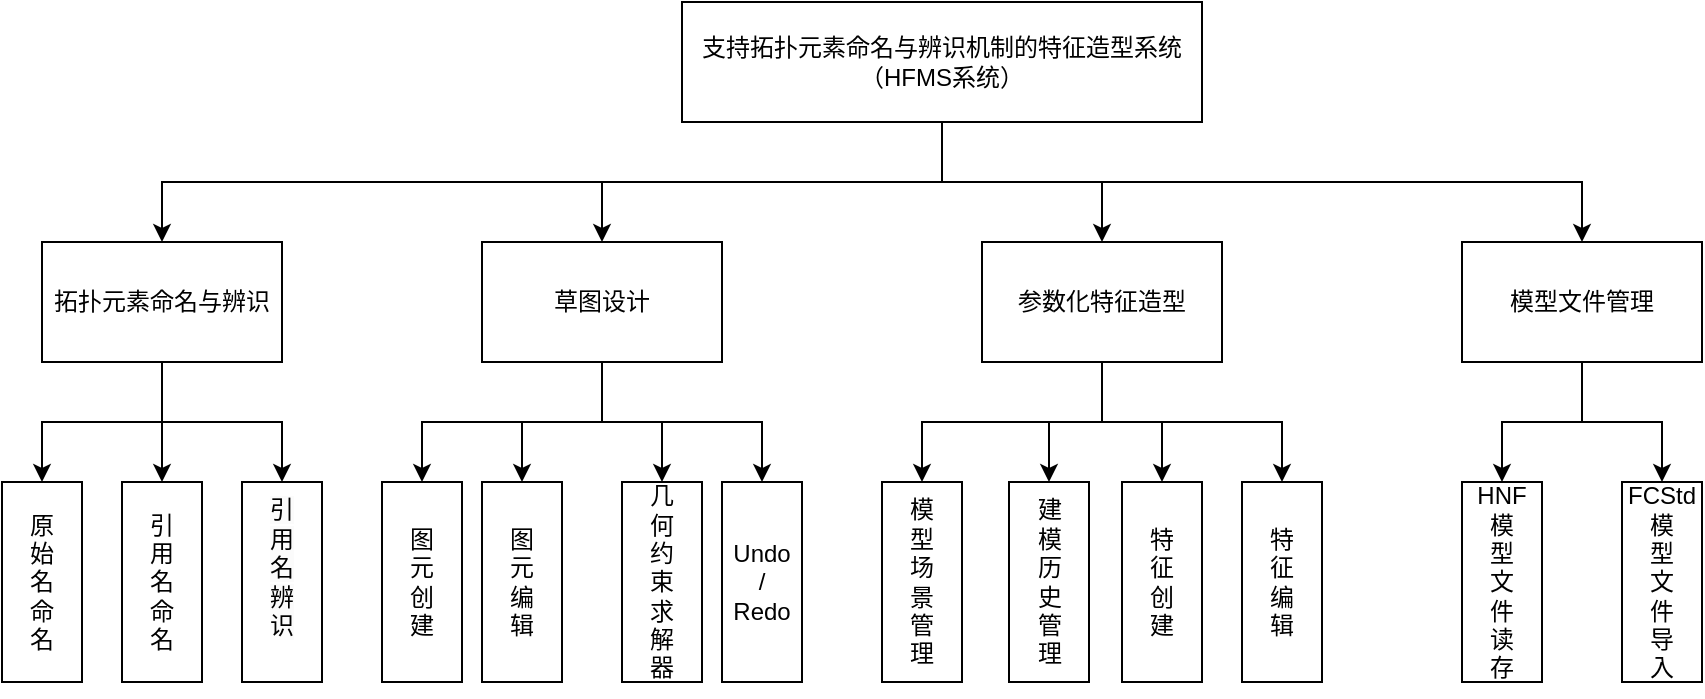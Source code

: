 <mxfile version="22.0.6" type="github">
  <diagram name="第 1 页" id="enDqaQSZ2miNoZcMamID">
    <mxGraphModel dx="2117" dy="580" grid="1" gridSize="10" guides="1" tooltips="1" connect="1" arrows="1" fold="1" page="1" pageScale="1" pageWidth="827" pageHeight="1169" math="0" shadow="0">
      <root>
        <mxCell id="0" />
        <mxCell id="1" parent="0" />
        <mxCell id="aORzCCbAc_7LxRYpqcXi-55" style="edgeStyle=orthogonalEdgeStyle;rounded=0;orthogonalLoop=1;jettySize=auto;html=1;" edge="1" parent="1" source="aORzCCbAc_7LxRYpqcXi-1" target="aORzCCbAc_7LxRYpqcXi-6">
          <mxGeometry relative="1" as="geometry" />
        </mxCell>
        <mxCell id="aORzCCbAc_7LxRYpqcXi-56" style="edgeStyle=orthogonalEdgeStyle;rounded=0;orthogonalLoop=1;jettySize=auto;html=1;" edge="1" parent="1" source="aORzCCbAc_7LxRYpqcXi-1" target="aORzCCbAc_7LxRYpqcXi-11">
          <mxGeometry relative="1" as="geometry" />
        </mxCell>
        <mxCell id="aORzCCbAc_7LxRYpqcXi-57" style="edgeStyle=orthogonalEdgeStyle;rounded=0;orthogonalLoop=1;jettySize=auto;html=1;" edge="1" parent="1" source="aORzCCbAc_7LxRYpqcXi-1" target="aORzCCbAc_7LxRYpqcXi-12">
          <mxGeometry relative="1" as="geometry">
            <Array as="points">
              <mxPoint x="340" y="210" />
              <mxPoint x="660" y="210" />
            </Array>
          </mxGeometry>
        </mxCell>
        <mxCell id="aORzCCbAc_7LxRYpqcXi-58" style="edgeStyle=orthogonalEdgeStyle;rounded=0;orthogonalLoop=1;jettySize=auto;html=1;entryX=0.5;entryY=0;entryDx=0;entryDy=0;" edge="1" parent="1" source="aORzCCbAc_7LxRYpqcXi-1" target="aORzCCbAc_7LxRYpqcXi-2">
          <mxGeometry relative="1" as="geometry">
            <Array as="points">
              <mxPoint x="340" y="210" />
              <mxPoint x="-50" y="210" />
            </Array>
          </mxGeometry>
        </mxCell>
        <mxCell id="aORzCCbAc_7LxRYpqcXi-1" value="&lt;p class=&quot;MsoNormal&quot;&gt;支持拓扑元素命名与辨识机制的特征造型系统（HFMS系统）&lt;/p&gt;" style="rounded=0;whiteSpace=wrap;html=1;" vertex="1" parent="1">
          <mxGeometry x="210" y="120" width="260" height="60" as="geometry" />
        </mxCell>
        <mxCell id="aORzCCbAc_7LxRYpqcXi-59" style="edgeStyle=orthogonalEdgeStyle;rounded=0;orthogonalLoop=1;jettySize=auto;html=1;entryX=0.5;entryY=0;entryDx=0;entryDy=0;" edge="1" parent="1" source="aORzCCbAc_7LxRYpqcXi-2" target="aORzCCbAc_7LxRYpqcXi-30">
          <mxGeometry relative="1" as="geometry" />
        </mxCell>
        <mxCell id="aORzCCbAc_7LxRYpqcXi-60" style="edgeStyle=orthogonalEdgeStyle;rounded=0;orthogonalLoop=1;jettySize=auto;html=1;entryX=0.5;entryY=0;entryDx=0;entryDy=0;" edge="1" parent="1" source="aORzCCbAc_7LxRYpqcXi-2" target="aORzCCbAc_7LxRYpqcXi-19">
          <mxGeometry relative="1" as="geometry" />
        </mxCell>
        <mxCell id="aORzCCbAc_7LxRYpqcXi-62" style="edgeStyle=orthogonalEdgeStyle;rounded=0;orthogonalLoop=1;jettySize=auto;html=1;entryX=0.5;entryY=0;entryDx=0;entryDy=0;" edge="1" parent="1" source="aORzCCbAc_7LxRYpqcXi-2" target="aORzCCbAc_7LxRYpqcXi-29">
          <mxGeometry relative="1" as="geometry">
            <Array as="points">
              <mxPoint x="-50" y="330" />
              <mxPoint x="-110" y="330" />
            </Array>
          </mxGeometry>
        </mxCell>
        <mxCell id="aORzCCbAc_7LxRYpqcXi-2" value="拓扑元素命名与辨识" style="rounded=0;whiteSpace=wrap;html=1;" vertex="1" parent="1">
          <mxGeometry x="-110" y="240" width="120" height="60" as="geometry" />
        </mxCell>
        <mxCell id="aORzCCbAc_7LxRYpqcXi-63" style="edgeStyle=orthogonalEdgeStyle;rounded=0;orthogonalLoop=1;jettySize=auto;html=1;" edge="1" parent="1" source="aORzCCbAc_7LxRYpqcXi-6" target="aORzCCbAc_7LxRYpqcXi-31">
          <mxGeometry relative="1" as="geometry" />
        </mxCell>
        <mxCell id="aORzCCbAc_7LxRYpqcXi-64" style="edgeStyle=orthogonalEdgeStyle;rounded=0;orthogonalLoop=1;jettySize=auto;html=1;" edge="1" parent="1" source="aORzCCbAc_7LxRYpqcXi-6" target="aORzCCbAc_7LxRYpqcXi-33">
          <mxGeometry relative="1" as="geometry" />
        </mxCell>
        <mxCell id="aORzCCbAc_7LxRYpqcXi-65" style="edgeStyle=orthogonalEdgeStyle;rounded=0;orthogonalLoop=1;jettySize=auto;html=1;" edge="1" parent="1" source="aORzCCbAc_7LxRYpqcXi-6" target="aORzCCbAc_7LxRYpqcXi-34">
          <mxGeometry relative="1" as="geometry" />
        </mxCell>
        <mxCell id="aORzCCbAc_7LxRYpqcXi-72" style="edgeStyle=orthogonalEdgeStyle;rounded=0;orthogonalLoop=1;jettySize=auto;html=1;" edge="1" parent="1" source="aORzCCbAc_7LxRYpqcXi-6" target="aORzCCbAc_7LxRYpqcXi-32">
          <mxGeometry relative="1" as="geometry">
            <Array as="points">
              <mxPoint x="170" y="330" />
              <mxPoint x="80" y="330" />
            </Array>
          </mxGeometry>
        </mxCell>
        <mxCell id="aORzCCbAc_7LxRYpqcXi-6" value="草图设计" style="rounded=0;whiteSpace=wrap;html=1;" vertex="1" parent="1">
          <mxGeometry x="110" y="240" width="120" height="60" as="geometry" />
        </mxCell>
        <mxCell id="aORzCCbAc_7LxRYpqcXi-66" style="edgeStyle=orthogonalEdgeStyle;rounded=0;orthogonalLoop=1;jettySize=auto;html=1;entryX=0.5;entryY=0;entryDx=0;entryDy=0;" edge="1" parent="1" source="aORzCCbAc_7LxRYpqcXi-11" target="aORzCCbAc_7LxRYpqcXi-27">
          <mxGeometry relative="1" as="geometry" />
        </mxCell>
        <mxCell id="aORzCCbAc_7LxRYpqcXi-67" style="edgeStyle=orthogonalEdgeStyle;rounded=0;orthogonalLoop=1;jettySize=auto;html=1;entryX=0.5;entryY=0;entryDx=0;entryDy=0;" edge="1" parent="1" source="aORzCCbAc_7LxRYpqcXi-11" target="aORzCCbAc_7LxRYpqcXi-25">
          <mxGeometry relative="1" as="geometry" />
        </mxCell>
        <mxCell id="aORzCCbAc_7LxRYpqcXi-68" style="edgeStyle=orthogonalEdgeStyle;rounded=0;orthogonalLoop=1;jettySize=auto;html=1;" edge="1" parent="1" source="aORzCCbAc_7LxRYpqcXi-11" target="aORzCCbAc_7LxRYpqcXi-24">
          <mxGeometry relative="1" as="geometry">
            <Array as="points">
              <mxPoint x="420" y="330" />
              <mxPoint x="330" y="330" />
            </Array>
          </mxGeometry>
        </mxCell>
        <mxCell id="aORzCCbAc_7LxRYpqcXi-69" style="edgeStyle=orthogonalEdgeStyle;rounded=0;orthogonalLoop=1;jettySize=auto;html=1;" edge="1" parent="1" source="aORzCCbAc_7LxRYpqcXi-11" target="aORzCCbAc_7LxRYpqcXi-26">
          <mxGeometry relative="1" as="geometry">
            <Array as="points">
              <mxPoint x="420" y="330" />
              <mxPoint x="510" y="330" />
            </Array>
          </mxGeometry>
        </mxCell>
        <mxCell id="aORzCCbAc_7LxRYpqcXi-11" value="参数化特征造型" style="rounded=0;whiteSpace=wrap;html=1;" vertex="1" parent="1">
          <mxGeometry x="360" y="240" width="120" height="60" as="geometry" />
        </mxCell>
        <mxCell id="aORzCCbAc_7LxRYpqcXi-70" style="edgeStyle=orthogonalEdgeStyle;rounded=0;orthogonalLoop=1;jettySize=auto;html=1;" edge="1" parent="1" source="aORzCCbAc_7LxRYpqcXi-12" target="aORzCCbAc_7LxRYpqcXi-21">
          <mxGeometry relative="1" as="geometry" />
        </mxCell>
        <mxCell id="aORzCCbAc_7LxRYpqcXi-71" style="edgeStyle=orthogonalEdgeStyle;rounded=0;orthogonalLoop=1;jettySize=auto;html=1;entryX=0.5;entryY=0;entryDx=0;entryDy=0;" edge="1" parent="1" source="aORzCCbAc_7LxRYpqcXi-12" target="aORzCCbAc_7LxRYpqcXi-22">
          <mxGeometry relative="1" as="geometry" />
        </mxCell>
        <mxCell id="aORzCCbAc_7LxRYpqcXi-12" value="模型文件管理" style="rounded=0;whiteSpace=wrap;html=1;" vertex="1" parent="1">
          <mxGeometry x="600" y="240" width="120" height="60" as="geometry" />
        </mxCell>
        <mxCell id="aORzCCbAc_7LxRYpqcXi-19" value="&#xa;&lt;span style=&quot;color: rgb(0, 0, 0); font-family: Helvetica; font-size: 12px; font-style: normal; font-variant-ligatures: normal; font-variant-caps: normal; font-weight: 400; letter-spacing: normal; orphans: 2; text-align: center; text-indent: 0px; text-transform: none; widows: 2; word-spacing: 0px; -webkit-text-stroke-width: 0px; background-color: rgb(251, 251, 251); text-decoration-thickness: initial; text-decoration-style: initial; text-decoration-color: initial; float: none; display: inline !important;&quot;&gt;引&lt;/span&gt;&lt;br style=&quot;border-color: var(--border-color); color: rgb(0, 0, 0); font-family: Helvetica; font-size: 12px; font-style: normal; font-variant-ligatures: normal; font-variant-caps: normal; font-weight: 400; letter-spacing: normal; orphans: 2; text-align: center; text-indent: 0px; text-transform: none; widows: 2; word-spacing: 0px; -webkit-text-stroke-width: 0px; background-color: rgb(251, 251, 251); text-decoration-thickness: initial; text-decoration-style: initial; text-decoration-color: initial;&quot;&gt;&lt;span style=&quot;color: rgb(0, 0, 0); font-family: Helvetica; font-size: 12px; font-style: normal; font-variant-ligatures: normal; font-variant-caps: normal; font-weight: 400; letter-spacing: normal; orphans: 2; text-align: center; text-indent: 0px; text-transform: none; widows: 2; word-spacing: 0px; -webkit-text-stroke-width: 0px; background-color: rgb(251, 251, 251); text-decoration-thickness: initial; text-decoration-style: initial; text-decoration-color: initial; float: none; display: inline !important;&quot;&gt;用&lt;/span&gt;&lt;br style=&quot;border-color: var(--border-color); color: rgb(0, 0, 0); font-family: Helvetica; font-size: 12px; font-style: normal; font-variant-ligatures: normal; font-variant-caps: normal; font-weight: 400; letter-spacing: normal; orphans: 2; text-align: center; text-indent: 0px; text-transform: none; widows: 2; word-spacing: 0px; -webkit-text-stroke-width: 0px; background-color: rgb(251, 251, 251); text-decoration-thickness: initial; text-decoration-style: initial; text-decoration-color: initial;&quot;&gt;&lt;span style=&quot;color: rgb(0, 0, 0); font-family: Helvetica; font-size: 12px; font-style: normal; font-variant-ligatures: normal; font-variant-caps: normal; font-weight: 400; letter-spacing: normal; orphans: 2; text-align: center; text-indent: 0px; text-transform: none; widows: 2; word-spacing: 0px; -webkit-text-stroke-width: 0px; background-color: rgb(251, 251, 251); text-decoration-thickness: initial; text-decoration-style: initial; text-decoration-color: initial; float: none; display: inline !important;&quot;&gt;名&lt;/span&gt;&lt;br style=&quot;border-color: var(--border-color); color: rgb(0, 0, 0); font-family: Helvetica; font-size: 12px; font-style: normal; font-variant-ligatures: normal; font-variant-caps: normal; font-weight: 400; letter-spacing: normal; orphans: 2; text-align: center; text-indent: 0px; text-transform: none; widows: 2; word-spacing: 0px; -webkit-text-stroke-width: 0px; background-color: rgb(251, 251, 251); text-decoration-thickness: initial; text-decoration-style: initial; text-decoration-color: initial;&quot;&gt;&lt;span style=&quot;color: rgb(0, 0, 0); font-family: Helvetica; font-size: 12px; font-style: normal; font-variant-ligatures: normal; font-variant-caps: normal; font-weight: 400; letter-spacing: normal; orphans: 2; text-align: center; text-indent: 0px; text-transform: none; widows: 2; word-spacing: 0px; -webkit-text-stroke-width: 0px; background-color: rgb(251, 251, 251); text-decoration-thickness: initial; text-decoration-style: initial; text-decoration-color: initial; float: none; display: inline !important;&quot;&gt;辨&lt;/span&gt;&lt;br style=&quot;border-color: var(--border-color); color: rgb(0, 0, 0); font-family: Helvetica; font-size: 12px; font-style: normal; font-variant-ligatures: normal; font-variant-caps: normal; font-weight: 400; letter-spacing: normal; orphans: 2; text-align: center; text-indent: 0px; text-transform: none; widows: 2; word-spacing: 0px; -webkit-text-stroke-width: 0px; background-color: rgb(251, 251, 251); text-decoration-thickness: initial; text-decoration-style: initial; text-decoration-color: initial;&quot;&gt;&lt;span style=&quot;color: rgb(0, 0, 0); font-family: Helvetica; font-size: 12px; font-style: normal; font-variant-ligatures: normal; font-variant-caps: normal; font-weight: 400; letter-spacing: normal; orphans: 2; text-align: center; text-indent: 0px; text-transform: none; widows: 2; word-spacing: 0px; -webkit-text-stroke-width: 0px; background-color: rgb(251, 251, 251); text-decoration-thickness: initial; text-decoration-style: initial; text-decoration-color: initial; float: none; display: inline !important;&quot;&gt;识&lt;/span&gt;&#xa;&#xa;" style="rounded=0;whiteSpace=wrap;html=1;" vertex="1" parent="1">
          <mxGeometry x="-10" y="360" width="40" height="100" as="geometry" />
        </mxCell>
        <mxCell id="aORzCCbAc_7LxRYpqcXi-21" value="HNF&lt;br&gt;模&lt;br&gt;型&lt;br&gt;文&lt;br&gt;件&lt;br&gt;读&lt;br&gt;存" style="rounded=0;whiteSpace=wrap;html=1;" vertex="1" parent="1">
          <mxGeometry x="600" y="360" width="40" height="100" as="geometry" />
        </mxCell>
        <mxCell id="aORzCCbAc_7LxRYpqcXi-22" value="FCStd&lt;br&gt;模&lt;br&gt;型&lt;br&gt;文&lt;br&gt;件&lt;br&gt;导&lt;br&gt;入" style="rounded=0;whiteSpace=wrap;html=1;" vertex="1" parent="1">
          <mxGeometry x="680" y="360" width="40" height="100" as="geometry" />
        </mxCell>
        <mxCell id="aORzCCbAc_7LxRYpqcXi-24" value="模&lt;br&gt;型&lt;br&gt;场&lt;br&gt;景&lt;br&gt;管&lt;br&gt;理" style="rounded=0;whiteSpace=wrap;html=1;" vertex="1" parent="1">
          <mxGeometry x="310" y="360" width="40" height="100" as="geometry" />
        </mxCell>
        <mxCell id="aORzCCbAc_7LxRYpqcXi-25" value="特&lt;br&gt;征&lt;br&gt;创&lt;br&gt;建" style="rounded=0;whiteSpace=wrap;html=1;" vertex="1" parent="1">
          <mxGeometry x="430" y="360" width="40" height="100" as="geometry" />
        </mxCell>
        <mxCell id="aORzCCbAc_7LxRYpqcXi-26" value="特&lt;br&gt;征&lt;br&gt;编&lt;br&gt;辑" style="rounded=0;whiteSpace=wrap;html=1;" vertex="1" parent="1">
          <mxGeometry x="490" y="360" width="40" height="100" as="geometry" />
        </mxCell>
        <mxCell id="aORzCCbAc_7LxRYpqcXi-27" value="建&lt;br&gt;模&lt;br&gt;历&lt;br&gt;史&lt;br&gt;管&lt;br&gt;理" style="rounded=0;whiteSpace=wrap;html=1;" vertex="1" parent="1">
          <mxGeometry x="373.5" y="360" width="40" height="100" as="geometry" />
        </mxCell>
        <mxCell id="aORzCCbAc_7LxRYpqcXi-29" value="原&lt;br style=&quot;border-color: var(--border-color);&quot;&gt;始&lt;br style=&quot;border-color: var(--border-color);&quot;&gt;名&lt;br style=&quot;border-color: var(--border-color);&quot;&gt;命&lt;br style=&quot;border-color: var(--border-color);&quot;&gt;名" style="rounded=0;whiteSpace=wrap;html=1;" vertex="1" parent="1">
          <mxGeometry x="-130" y="360" width="40" height="100" as="geometry" />
        </mxCell>
        <mxCell id="aORzCCbAc_7LxRYpqcXi-30" value="引&lt;br style=&quot;border-color: var(--border-color);&quot;&gt;用&lt;br style=&quot;border-color: var(--border-color);&quot;&gt;名&lt;br style=&quot;border-color: var(--border-color);&quot;&gt;命&lt;br style=&quot;border-color: var(--border-color);&quot;&gt;名" style="rounded=0;whiteSpace=wrap;html=1;" vertex="1" parent="1">
          <mxGeometry x="-70" y="360" width="40" height="100" as="geometry" />
        </mxCell>
        <mxCell id="aORzCCbAc_7LxRYpqcXi-31" value="几&lt;br&gt;何&lt;br&gt;约&lt;br&gt;束&lt;br&gt;求&lt;br&gt;解&lt;br&gt;器" style="rounded=0;whiteSpace=wrap;html=1;" vertex="1" parent="1">
          <mxGeometry x="180" y="360" width="40" height="100" as="geometry" />
        </mxCell>
        <mxCell id="aORzCCbAc_7LxRYpqcXi-32" value="图&lt;br style=&quot;border-color: var(--border-color);&quot;&gt;元&lt;br style=&quot;border-color: var(--border-color);&quot;&gt;创&lt;br style=&quot;border-color: var(--border-color);&quot;&gt;建" style="rounded=0;whiteSpace=wrap;html=1;" vertex="1" parent="1">
          <mxGeometry x="60" y="360" width="40" height="100" as="geometry" />
        </mxCell>
        <mxCell id="aORzCCbAc_7LxRYpqcXi-33" value="图&lt;br style=&quot;border-color: var(--border-color);&quot;&gt;元&lt;br style=&quot;border-color: var(--border-color);&quot;&gt;编&lt;br style=&quot;border-color: var(--border-color);&quot;&gt;辑" style="rounded=0;whiteSpace=wrap;html=1;" vertex="1" parent="1">
          <mxGeometry x="110" y="360" width="40" height="100" as="geometry" />
        </mxCell>
        <mxCell id="aORzCCbAc_7LxRYpqcXi-34" value="Undo&lt;br style=&quot;border-color: var(--border-color);&quot;&gt;/&lt;br style=&quot;border-color: var(--border-color);&quot;&gt;Redo" style="rounded=0;whiteSpace=wrap;html=1;" vertex="1" parent="1">
          <mxGeometry x="230" y="360" width="40" height="100" as="geometry" />
        </mxCell>
      </root>
    </mxGraphModel>
  </diagram>
</mxfile>

